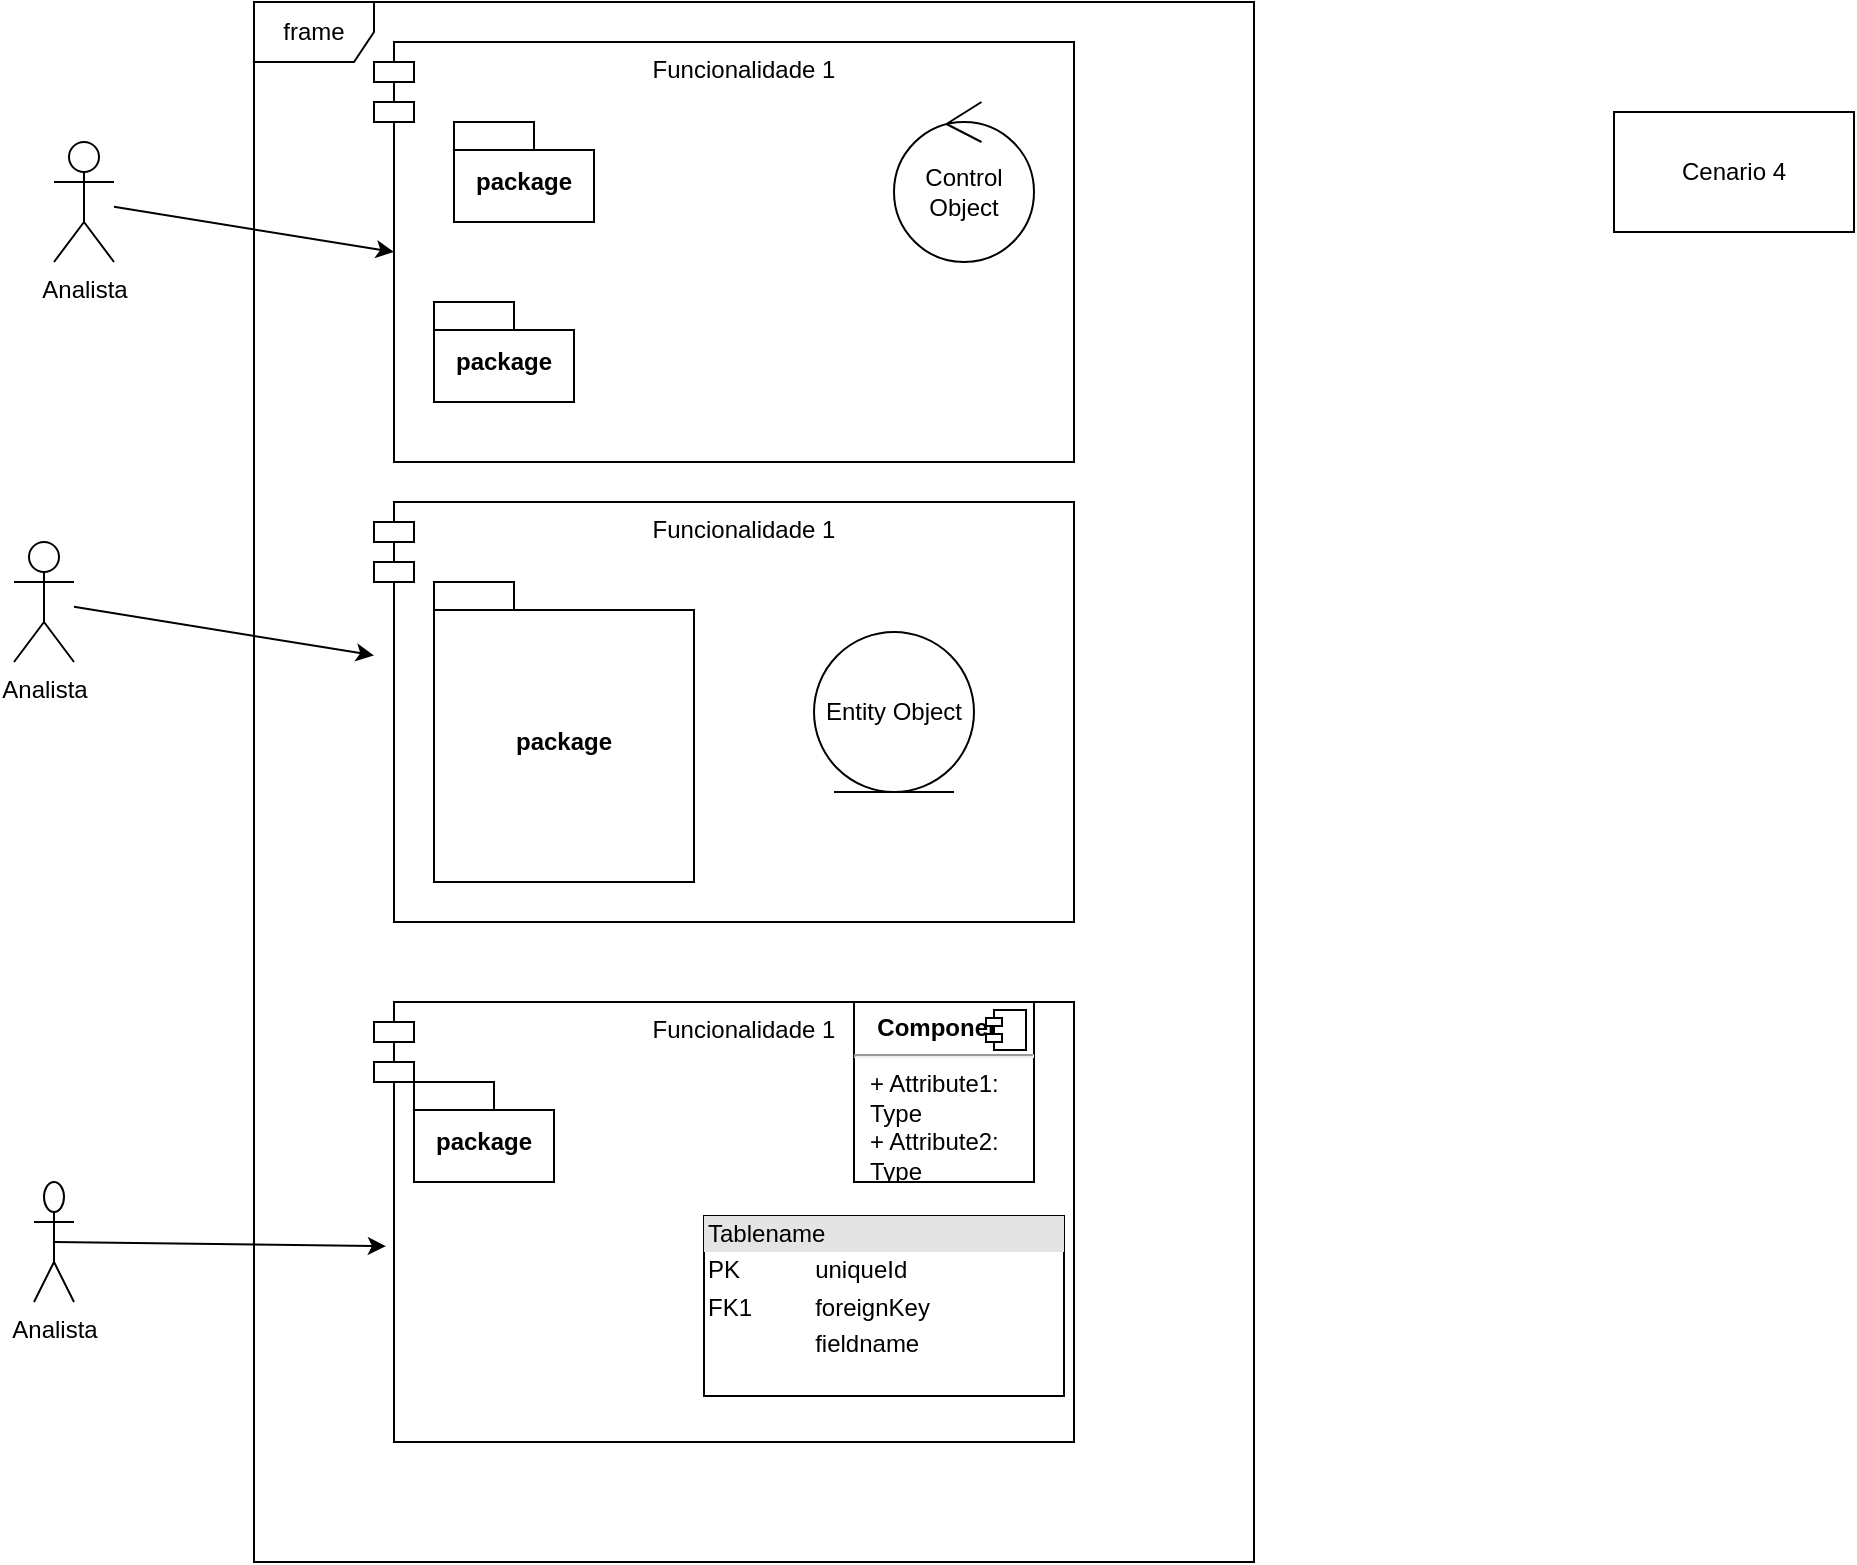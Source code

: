 <mxfile version="21.2.8" type="device">
  <diagram name="Página-1" id="tnLYVHQVuQNIybsR_wTZ">
    <mxGraphModel dx="1434" dy="844" grid="1" gridSize="10" guides="1" tooltips="1" connect="1" arrows="1" fold="1" page="1" pageScale="1" pageWidth="1169" pageHeight="1654" math="0" shadow="0">
      <root>
        <mxCell id="0" />
        <mxCell id="1" parent="0" />
        <mxCell id="Bnvg35rW7mK3CsUdj4Z7-1" value="Analista" style="shape=umlActor;verticalLabelPosition=bottom;verticalAlign=top;html=1;outlineConnect=0;" vertex="1" parent="1">
          <mxGeometry x="80" y="200" width="30" height="60" as="geometry" />
        </mxCell>
        <mxCell id="Bnvg35rW7mK3CsUdj4Z7-2" value="Analista" style="shape=umlActor;verticalLabelPosition=bottom;verticalAlign=top;html=1;outlineConnect=0;" vertex="1" parent="1">
          <mxGeometry x="60" y="400" width="30" height="60" as="geometry" />
        </mxCell>
        <mxCell id="Bnvg35rW7mK3CsUdj4Z7-3" value="Analista" style="shape=umlActor;verticalLabelPosition=bottom;verticalAlign=top;html=1;outlineConnect=0;" vertex="1" parent="1">
          <mxGeometry x="70" y="720" width="20" height="60" as="geometry" />
        </mxCell>
        <mxCell id="Bnvg35rW7mK3CsUdj4Z7-4" value="frame" style="shape=umlFrame;whiteSpace=wrap;html=1;pointerEvents=0;" vertex="1" parent="1">
          <mxGeometry x="180" y="130" width="500" height="780" as="geometry" />
        </mxCell>
        <mxCell id="Bnvg35rW7mK3CsUdj4Z7-6" value="Funcionalidade 1" style="shape=module;align=left;spacingLeft=20;align=center;verticalAlign=top;whiteSpace=wrap;html=1;" vertex="1" parent="1">
          <mxGeometry x="240" y="150" width="350" height="210" as="geometry" />
        </mxCell>
        <mxCell id="Bnvg35rW7mK3CsUdj4Z7-7" value="Funcionalidade 1" style="shape=module;align=left;spacingLeft=20;align=center;verticalAlign=top;whiteSpace=wrap;html=1;" vertex="1" parent="1">
          <mxGeometry x="240" y="630" width="350" height="220" as="geometry" />
        </mxCell>
        <mxCell id="Bnvg35rW7mK3CsUdj4Z7-8" value="Funcionalidade 1" style="shape=module;align=left;spacingLeft=20;align=center;verticalAlign=top;whiteSpace=wrap;html=1;" vertex="1" parent="1">
          <mxGeometry x="240" y="380" width="350" height="210" as="geometry" />
        </mxCell>
        <mxCell id="Bnvg35rW7mK3CsUdj4Z7-16" value="" style="endArrow=classic;html=1;rounded=0;" edge="1" parent="1" source="Bnvg35rW7mK3CsUdj4Z7-2" target="Bnvg35rW7mK3CsUdj4Z7-8">
          <mxGeometry width="50" height="50" relative="1" as="geometry">
            <mxPoint x="300" y="550" as="sourcePoint" />
            <mxPoint x="350" y="500" as="targetPoint" />
          </mxGeometry>
        </mxCell>
        <mxCell id="Bnvg35rW7mK3CsUdj4Z7-17" value="" style="endArrow=classic;html=1;rounded=0;entryX=0;entryY=0.5;entryDx=10;entryDy=0;entryPerimeter=0;" edge="1" parent="1" source="Bnvg35rW7mK3CsUdj4Z7-1" target="Bnvg35rW7mK3CsUdj4Z7-6">
          <mxGeometry width="50" height="50" relative="1" as="geometry">
            <mxPoint x="300" y="550" as="sourcePoint" />
            <mxPoint x="350" y="500" as="targetPoint" />
          </mxGeometry>
        </mxCell>
        <mxCell id="Bnvg35rW7mK3CsUdj4Z7-18" value="package" style="shape=folder;fontStyle=1;spacingTop=10;tabWidth=40;tabHeight=14;tabPosition=left;html=1;whiteSpace=wrap;" vertex="1" parent="1">
          <mxGeometry x="280" y="190" width="70" height="50" as="geometry" />
        </mxCell>
        <mxCell id="Bnvg35rW7mK3CsUdj4Z7-19" value="package" style="shape=folder;fontStyle=1;spacingTop=10;tabWidth=40;tabHeight=14;tabPosition=left;html=1;whiteSpace=wrap;" vertex="1" parent="1">
          <mxGeometry x="270" y="420" width="130" height="150" as="geometry" />
        </mxCell>
        <mxCell id="Bnvg35rW7mK3CsUdj4Z7-20" value="package" style="shape=folder;fontStyle=1;spacingTop=10;tabWidth=40;tabHeight=14;tabPosition=left;html=1;whiteSpace=wrap;" vertex="1" parent="1">
          <mxGeometry x="270" y="280" width="70" height="50" as="geometry" />
        </mxCell>
        <mxCell id="Bnvg35rW7mK3CsUdj4Z7-21" value="package" style="shape=folder;fontStyle=1;spacingTop=10;tabWidth=40;tabHeight=14;tabPosition=left;html=1;whiteSpace=wrap;" vertex="1" parent="1">
          <mxGeometry x="260" y="670" width="70" height="50" as="geometry" />
        </mxCell>
        <mxCell id="Bnvg35rW7mK3CsUdj4Z7-22" value="&lt;p style=&quot;margin:0px;margin-top:6px;text-align:center;&quot;&gt;&lt;b&gt;Component&lt;/b&gt;&lt;/p&gt;&lt;hr/&gt;&lt;p style=&quot;margin:0px;margin-left:8px;&quot;&gt;+ Attribute1: Type&lt;br/&gt;+ Attribute2: Type&lt;/p&gt;" style="align=left;overflow=fill;html=1;dropTarget=0;whiteSpace=wrap;" vertex="1" parent="1">
          <mxGeometry x="480" y="630" width="90" height="90" as="geometry" />
        </mxCell>
        <mxCell id="Bnvg35rW7mK3CsUdj4Z7-23" value="" style="shape=component;jettyWidth=8;jettyHeight=4;" vertex="1" parent="Bnvg35rW7mK3CsUdj4Z7-22">
          <mxGeometry x="1" width="20" height="20" relative="1" as="geometry">
            <mxPoint x="-24" y="4" as="offset" />
          </mxGeometry>
        </mxCell>
        <mxCell id="Bnvg35rW7mK3CsUdj4Z7-24" value="&lt;div style=&quot;box-sizing:border-box;width:100%;background:#e4e4e4;padding:2px;&quot;&gt;Tablename&lt;/div&gt;&lt;table style=&quot;width:100%;font-size:1em;&quot; cellpadding=&quot;2&quot; cellspacing=&quot;0&quot;&gt;&lt;tr&gt;&lt;td&gt;PK&lt;/td&gt;&lt;td&gt;uniqueId&lt;/td&gt;&lt;/tr&gt;&lt;tr&gt;&lt;td&gt;FK1&lt;/td&gt;&lt;td&gt;foreignKey&lt;/td&gt;&lt;/tr&gt;&lt;tr&gt;&lt;td&gt;&lt;/td&gt;&lt;td&gt;fieldname&lt;/td&gt;&lt;/tr&gt;&lt;/table&gt;" style="verticalAlign=top;align=left;overflow=fill;html=1;whiteSpace=wrap;" vertex="1" parent="1">
          <mxGeometry x="405" y="737" width="180" height="90" as="geometry" />
        </mxCell>
        <mxCell id="Bnvg35rW7mK3CsUdj4Z7-25" value="Control Object" style="ellipse;shape=umlControl;whiteSpace=wrap;html=1;" vertex="1" parent="1">
          <mxGeometry x="500" y="180" width="70" height="80" as="geometry" />
        </mxCell>
        <mxCell id="Bnvg35rW7mK3CsUdj4Z7-26" value="Entity Object" style="ellipse;shape=umlEntity;whiteSpace=wrap;html=1;" vertex="1" parent="1">
          <mxGeometry x="460" y="445" width="80" height="80" as="geometry" />
        </mxCell>
        <mxCell id="Bnvg35rW7mK3CsUdj4Z7-27" value="" style="endArrow=classic;html=1;rounded=0;exitX=0.5;exitY=0.5;exitDx=0;exitDy=0;exitPerimeter=0;entryX=0.017;entryY=0.555;entryDx=0;entryDy=0;entryPerimeter=0;" edge="1" parent="1" source="Bnvg35rW7mK3CsUdj4Z7-3" target="Bnvg35rW7mK3CsUdj4Z7-7">
          <mxGeometry width="50" height="50" relative="1" as="geometry">
            <mxPoint x="300" y="550" as="sourcePoint" />
            <mxPoint x="350" y="500" as="targetPoint" />
          </mxGeometry>
        </mxCell>
        <mxCell id="Bnvg35rW7mK3CsUdj4Z7-28" value="Cenario 4" style="rounded=0;whiteSpace=wrap;html=1;" vertex="1" parent="1">
          <mxGeometry x="860" y="185" width="120" height="60" as="geometry" />
        </mxCell>
      </root>
    </mxGraphModel>
  </diagram>
</mxfile>

